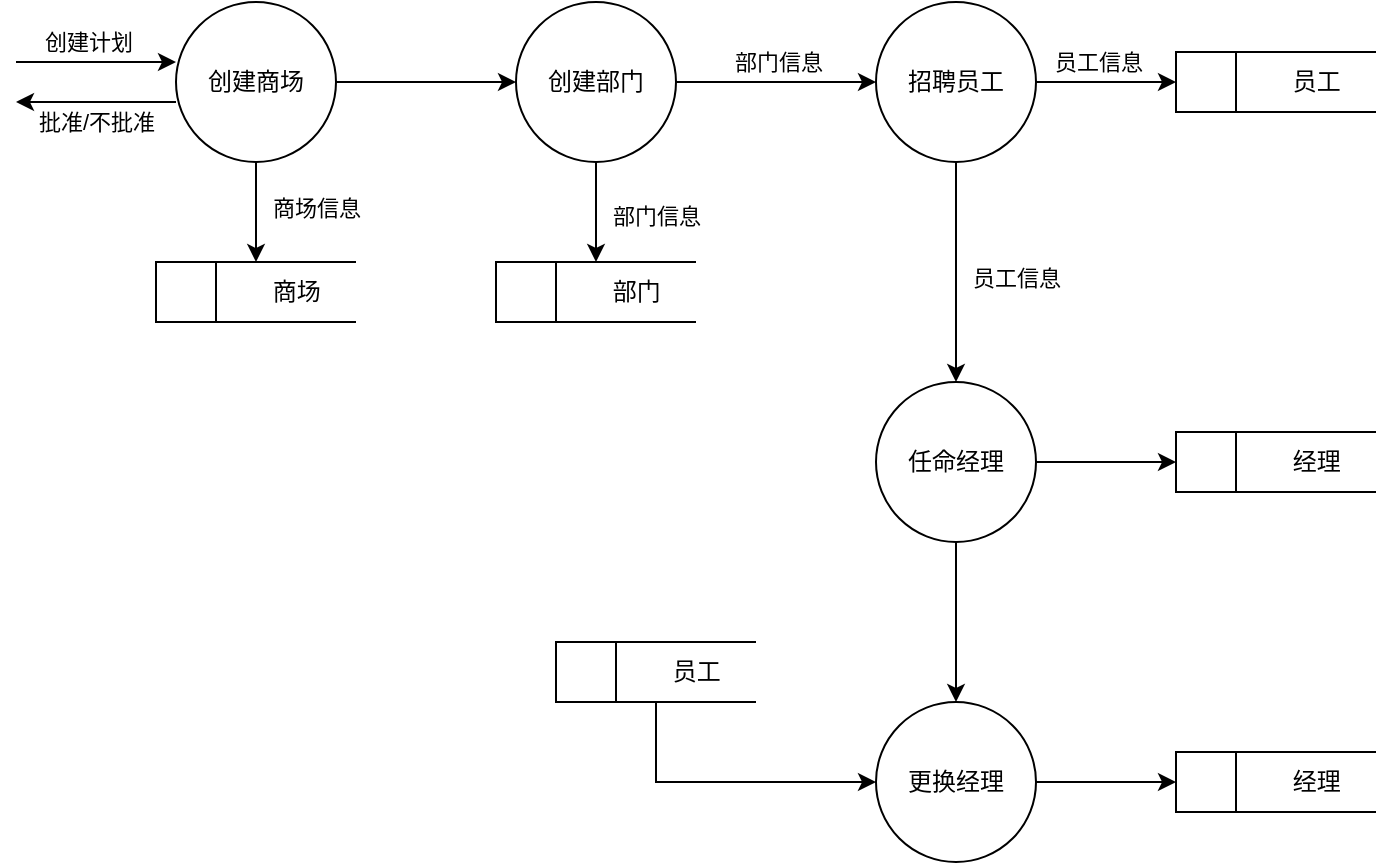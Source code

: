 <mxfile version="22.0.6" type="github">
  <diagram name="Page-1" id="e7e014a7-5840-1c2e-5031-d8a46d1fe8dd">
    <mxGraphModel dx="1302" dy="694" grid="1" gridSize="10" guides="1" tooltips="1" connect="1" arrows="1" fold="1" page="1" pageScale="1" pageWidth="1169" pageHeight="826" background="none" math="0" shadow="0">
      <root>
        <mxCell id="0" />
        <mxCell id="1" parent="0" />
        <mxCell id="K5t-_gEG3GhYYTshRiAU-1" style="edgeStyle=orthogonalEdgeStyle;rounded=0;orthogonalLoop=1;jettySize=auto;html=1;exitX=1;exitY=0.5;exitDx=0;exitDy=0;entryX=0;entryY=0.5;entryDx=0;entryDy=0;" edge="1" parent="1" source="gEV916Emmn-mMLleIjfG-41" target="gEV916Emmn-mMLleIjfG-42">
          <mxGeometry relative="1" as="geometry" />
        </mxCell>
        <mxCell id="K5t-_gEG3GhYYTshRiAU-2" style="edgeStyle=orthogonalEdgeStyle;rounded=0;orthogonalLoop=1;jettySize=auto;html=1;exitX=0.5;exitY=1;exitDx=0;exitDy=0;entryX=0.5;entryY=0;entryDx=0;entryDy=0;" edge="1" parent="1" source="gEV916Emmn-mMLleIjfG-41" target="gEV916Emmn-mMLleIjfG-47">
          <mxGeometry relative="1" as="geometry" />
        </mxCell>
        <mxCell id="K5t-_gEG3GhYYTshRiAU-3" value="商场信息" style="edgeLabel;html=1;align=center;verticalAlign=middle;resizable=0;points=[];" vertex="1" connectable="0" parent="K5t-_gEG3GhYYTshRiAU-2">
          <mxGeometry x="-0.08" y="-2" relative="1" as="geometry">
            <mxPoint x="32" as="offset" />
          </mxGeometry>
        </mxCell>
        <mxCell id="gEV916Emmn-mMLleIjfG-41" value="创建商场" style="ellipse;whiteSpace=wrap;html=1;aspect=fixed;" parent="1" vertex="1">
          <mxGeometry x="260" y="270" width="80" height="80" as="geometry" />
        </mxCell>
        <mxCell id="K5t-_gEG3GhYYTshRiAU-4" style="edgeStyle=orthogonalEdgeStyle;rounded=0;orthogonalLoop=1;jettySize=auto;html=1;exitX=0.5;exitY=1;exitDx=0;exitDy=0;entryX=0.5;entryY=0;entryDx=0;entryDy=0;" edge="1" parent="1" source="gEV916Emmn-mMLleIjfG-42" target="gEV916Emmn-mMLleIjfG-48">
          <mxGeometry relative="1" as="geometry" />
        </mxCell>
        <mxCell id="K5t-_gEG3GhYYTshRiAU-5" value="部门信息" style="edgeLabel;html=1;align=center;verticalAlign=middle;resizable=0;points=[];" vertex="1" connectable="0" parent="K5t-_gEG3GhYYTshRiAU-4">
          <mxGeometry x="0.053" y="-2" relative="1" as="geometry">
            <mxPoint x="32" as="offset" />
          </mxGeometry>
        </mxCell>
        <mxCell id="K5t-_gEG3GhYYTshRiAU-6" style="edgeStyle=orthogonalEdgeStyle;rounded=0;orthogonalLoop=1;jettySize=auto;html=1;exitX=1;exitY=0.5;exitDx=0;exitDy=0;entryX=0;entryY=0.5;entryDx=0;entryDy=0;" edge="1" parent="1" source="gEV916Emmn-mMLleIjfG-42" target="gEV916Emmn-mMLleIjfG-43">
          <mxGeometry relative="1" as="geometry" />
        </mxCell>
        <mxCell id="K5t-_gEG3GhYYTshRiAU-7" value="部门信息" style="edgeLabel;html=1;align=center;verticalAlign=middle;resizable=0;points=[];" vertex="1" connectable="0" parent="K5t-_gEG3GhYYTshRiAU-6">
          <mxGeometry x="0.02" y="-1" relative="1" as="geometry">
            <mxPoint y="-11" as="offset" />
          </mxGeometry>
        </mxCell>
        <mxCell id="gEV916Emmn-mMLleIjfG-42" value="创建部门" style="ellipse;whiteSpace=wrap;html=1;aspect=fixed;" parent="1" vertex="1">
          <mxGeometry x="430" y="270" width="80" height="80" as="geometry" />
        </mxCell>
        <mxCell id="K5t-_gEG3GhYYTshRiAU-8" style="edgeStyle=orthogonalEdgeStyle;rounded=0;orthogonalLoop=1;jettySize=auto;html=1;exitX=1;exitY=0.5;exitDx=0;exitDy=0;entryX=0;entryY=0.5;entryDx=0;entryDy=0;" edge="1" parent="1" source="gEV916Emmn-mMLleIjfG-43" target="gEV916Emmn-mMLleIjfG-49">
          <mxGeometry relative="1" as="geometry" />
        </mxCell>
        <mxCell id="K5t-_gEG3GhYYTshRiAU-9" value="员工信息" style="edgeLabel;html=1;align=center;verticalAlign=middle;resizable=0;points=[];" vertex="1" connectable="0" parent="K5t-_gEG3GhYYTshRiAU-8">
          <mxGeometry x="-0.352" y="-1" relative="1" as="geometry">
            <mxPoint x="8" y="-11" as="offset" />
          </mxGeometry>
        </mxCell>
        <mxCell id="K5t-_gEG3GhYYTshRiAU-10" style="edgeStyle=orthogonalEdgeStyle;rounded=0;orthogonalLoop=1;jettySize=auto;html=1;exitX=0.5;exitY=1;exitDx=0;exitDy=0;" edge="1" parent="1" source="gEV916Emmn-mMLleIjfG-43" target="gEV916Emmn-mMLleIjfG-44">
          <mxGeometry relative="1" as="geometry" />
        </mxCell>
        <mxCell id="K5t-_gEG3GhYYTshRiAU-11" value="员工信息" style="edgeLabel;html=1;align=center;verticalAlign=middle;resizable=0;points=[];" vertex="1" connectable="0" parent="K5t-_gEG3GhYYTshRiAU-10">
          <mxGeometry x="0.054" y="-2" relative="1" as="geometry">
            <mxPoint x="32" as="offset" />
          </mxGeometry>
        </mxCell>
        <mxCell id="gEV916Emmn-mMLleIjfG-43" value="招聘员工" style="ellipse;whiteSpace=wrap;html=1;aspect=fixed;" parent="1" vertex="1">
          <mxGeometry x="610" y="270" width="80" height="80" as="geometry" />
        </mxCell>
        <mxCell id="K5t-_gEG3GhYYTshRiAU-12" style="edgeStyle=orthogonalEdgeStyle;rounded=0;orthogonalLoop=1;jettySize=auto;html=1;exitX=1;exitY=0.5;exitDx=0;exitDy=0;entryX=0;entryY=0.5;entryDx=0;entryDy=0;" edge="1" parent="1" source="gEV916Emmn-mMLleIjfG-44" target="gEV916Emmn-mMLleIjfG-50">
          <mxGeometry relative="1" as="geometry" />
        </mxCell>
        <mxCell id="K5t-_gEG3GhYYTshRiAU-14" style="edgeStyle=orthogonalEdgeStyle;rounded=0;orthogonalLoop=1;jettySize=auto;html=1;exitX=0.5;exitY=1;exitDx=0;exitDy=0;entryX=0.5;entryY=0;entryDx=0;entryDy=0;" edge="1" parent="1" source="gEV916Emmn-mMLleIjfG-44" target="gEV916Emmn-mMLleIjfG-45">
          <mxGeometry relative="1" as="geometry" />
        </mxCell>
        <mxCell id="gEV916Emmn-mMLleIjfG-44" value="任命经理" style="ellipse;whiteSpace=wrap;html=1;aspect=fixed;" parent="1" vertex="1">
          <mxGeometry x="610" y="460" width="80" height="80" as="geometry" />
        </mxCell>
        <mxCell id="K5t-_gEG3GhYYTshRiAU-15" style="edgeStyle=orthogonalEdgeStyle;rounded=0;orthogonalLoop=1;jettySize=auto;html=1;exitX=1;exitY=0.5;exitDx=0;exitDy=0;entryX=0;entryY=0.5;entryDx=0;entryDy=0;" edge="1" parent="1" source="gEV916Emmn-mMLleIjfG-45" target="gEV916Emmn-mMLleIjfG-51">
          <mxGeometry relative="1" as="geometry" />
        </mxCell>
        <mxCell id="gEV916Emmn-mMLleIjfG-45" value="更换经理" style="ellipse;whiteSpace=wrap;html=1;aspect=fixed;" parent="1" vertex="1">
          <mxGeometry x="610" y="620" width="80" height="80" as="geometry" />
        </mxCell>
        <mxCell id="gEV916Emmn-mMLleIjfG-47" value="&lt;span style=&quot;white-space: pre;&quot;&gt;&#x9;&lt;/span&gt;&lt;span style=&quot;white-space: pre;&quot;&gt;&#x9;&lt;/span&gt;商场" style="html=1;dashed=0;whiteSpace=wrap;shape=mxgraph.dfd.dataStoreID;align=left;spacingLeft=3;points=[[0,0],[0.5,0],[1,0],[0,0.5],[1,0.5],[0,1],[0.5,1],[1,1]];" parent="1" vertex="1">
          <mxGeometry x="250" y="400" width="100" height="30" as="geometry" />
        </mxCell>
        <mxCell id="gEV916Emmn-mMLleIjfG-48" value="&lt;span style=&quot;white-space: pre;&quot;&gt;&#x9;&lt;/span&gt;&lt;span style=&quot;white-space: pre;&quot;&gt;&#x9;&lt;/span&gt;部门" style="html=1;dashed=0;whiteSpace=wrap;shape=mxgraph.dfd.dataStoreID;align=left;spacingLeft=3;points=[[0,0],[0.5,0],[1,0],[0,0.5],[1,0.5],[0,1],[0.5,1],[1,1]];" parent="1" vertex="1">
          <mxGeometry x="420" y="400" width="100" height="30" as="geometry" />
        </mxCell>
        <mxCell id="gEV916Emmn-mMLleIjfG-49" value="&lt;span style=&quot;white-space: pre;&quot;&gt;&#x9;&lt;/span&gt;&lt;span style=&quot;white-space: pre;&quot;&gt;&#x9;&lt;/span&gt;员工" style="html=1;dashed=0;whiteSpace=wrap;shape=mxgraph.dfd.dataStoreID;align=left;spacingLeft=3;points=[[0,0],[0.5,0],[1,0],[0,0.5],[1,0.5],[0,1],[0.5,1],[1,1]];" parent="1" vertex="1">
          <mxGeometry x="760" y="295" width="100" height="30" as="geometry" />
        </mxCell>
        <mxCell id="gEV916Emmn-mMLleIjfG-50" value="&lt;span style=&quot;white-space: pre;&quot;&gt;&#x9;&lt;/span&gt;&lt;span style=&quot;white-space: pre;&quot;&gt;&#x9;&lt;/span&gt;经理" style="html=1;dashed=0;whiteSpace=wrap;shape=mxgraph.dfd.dataStoreID;align=left;spacingLeft=3;points=[[0,0],[0.5,0],[1,0],[0,0.5],[1,0.5],[0,1],[0.5,1],[1,1]];" parent="1" vertex="1">
          <mxGeometry x="760" y="485" width="100" height="30" as="geometry" />
        </mxCell>
        <mxCell id="gEV916Emmn-mMLleIjfG-51" value="&lt;span style=&quot;white-space: pre;&quot;&gt;&#x9;&lt;/span&gt;&lt;span style=&quot;white-space: pre;&quot;&gt;&#x9;&lt;/span&gt;经理" style="html=1;dashed=0;whiteSpace=wrap;shape=mxgraph.dfd.dataStoreID;align=left;spacingLeft=3;points=[[0,0],[0.5,0],[1,0],[0,0.5],[1,0.5],[0,1],[0.5,1],[1,1]];" parent="1" vertex="1">
          <mxGeometry x="760" y="645" width="100" height="30" as="geometry" />
        </mxCell>
        <mxCell id="K5t-_gEG3GhYYTshRiAU-21" style="edgeStyle=orthogonalEdgeStyle;rounded=0;orthogonalLoop=1;jettySize=auto;html=1;exitX=0.5;exitY=1;exitDx=0;exitDy=0;entryX=0;entryY=0.5;entryDx=0;entryDy=0;" edge="1" parent="1" source="gEV916Emmn-mMLleIjfG-53" target="gEV916Emmn-mMLleIjfG-45">
          <mxGeometry relative="1" as="geometry" />
        </mxCell>
        <mxCell id="gEV916Emmn-mMLleIjfG-53" value="&lt;span style=&quot;white-space: pre;&quot;&gt;&#x9;&lt;/span&gt;&lt;span style=&quot;white-space: pre;&quot;&gt;&#x9;&lt;/span&gt;员工" style="html=1;dashed=0;whiteSpace=wrap;shape=mxgraph.dfd.dataStoreID;align=left;spacingLeft=3;points=[[0,0],[0.5,0],[1,0],[0,0.5],[1,0.5],[0,1],[0.5,1],[1,1]];" parent="1" vertex="1">
          <mxGeometry x="450" y="590" width="100" height="30" as="geometry" />
        </mxCell>
        <mxCell id="gEV916Emmn-mMLleIjfG-57" value="" style="endArrow=classic;html=1;rounded=0;" parent="1" edge="1">
          <mxGeometry width="50" height="50" relative="1" as="geometry">
            <mxPoint x="180" y="300" as="sourcePoint" />
            <mxPoint x="260" y="300" as="targetPoint" />
          </mxGeometry>
        </mxCell>
        <mxCell id="gEV916Emmn-mMLleIjfG-62" value="创建计划" style="edgeLabel;html=1;align=center;verticalAlign=middle;resizable=0;points=[];" parent="gEV916Emmn-mMLleIjfG-57" vertex="1" connectable="0">
          <mxGeometry x="-0.292" y="1" relative="1" as="geometry">
            <mxPoint x="7" y="-9" as="offset" />
          </mxGeometry>
        </mxCell>
        <mxCell id="gEV916Emmn-mMLleIjfG-58" value="" style="endArrow=classic;html=1;rounded=0;" parent="1" edge="1">
          <mxGeometry width="50" height="50" relative="1" as="geometry">
            <mxPoint x="260" y="320" as="sourcePoint" />
            <mxPoint x="180" y="320" as="targetPoint" />
          </mxGeometry>
        </mxCell>
        <mxCell id="gEV916Emmn-mMLleIjfG-63" value="批准/不批准" style="edgeLabel;html=1;align=center;verticalAlign=middle;resizable=0;points=[];" parent="gEV916Emmn-mMLleIjfG-58" vertex="1" connectable="0">
          <mxGeometry x="0.208" y="-1" relative="1" as="geometry">
            <mxPoint x="8" y="11" as="offset" />
          </mxGeometry>
        </mxCell>
      </root>
    </mxGraphModel>
  </diagram>
</mxfile>

